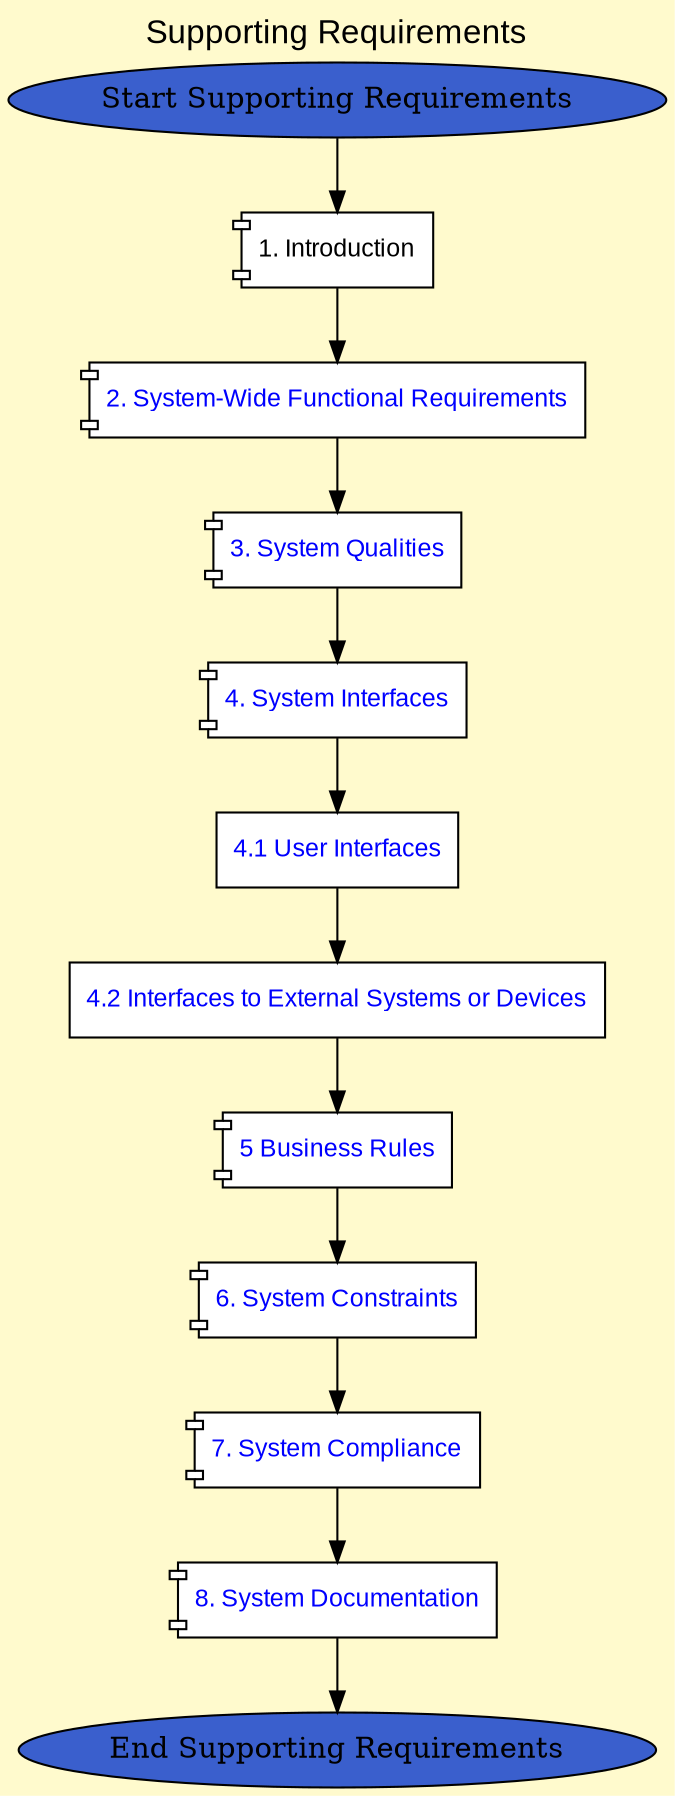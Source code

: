 digraph supportingRequirements {
  graph [
    fontsize = 16,
    fontname = Arial,
    label = "Supporting Requirements",
    labelloc = t,
    bgcolor = "lemonchiffon"
  ];
  
	"Artifact Start 1 2 1 2 1 11 0 Supporting Requirements |" -> "Artifact Section 1 2 1 2 1 11 1 Introduction |" [style=solid];
	"Artifact Section 1 2 1 2 1 11 1 Introduction |" -> "Artifact SectionWT 1 2 1 2 1 11 2 System-Wide Functional Requirements | Templates/SupportingRequirements/System-WideFunctionalRequirements.txt" [style=solid];
	"Artifact SectionWT 1 2 1 2 1 11 2 System-Wide Functional Requirements | Templates/SupportingRequirements/System-WideFunctionalRequirements.txt" -> "Artifact SectionWT 1 2 1 2 1 11 3 System Qualities | Templates/SupportingRequirements/SystemQualities.txt" [style=solid];
	"Artifact SectionWT 1 2 1 2 1 11 3 System Qualities | Templates/SupportingRequirements/SystemQualities.txt" -> "Artifact SectionWT 1 2 1 2 1 11 4 System Interfaces | Templates/SupportingRequirements/SystemInterfaces.txt" [style=solid];
	"Artifact SectionWT 1 2 1 2 1 11 4 System Interfaces | Templates/SupportingRequirements/SystemInterfaces.txt" -> "Artifact SectionWT 1 2 1 2 1 11 4.1 User Interfaces | Templates/SupportingRequirements/UserInterfaces.txt" [style=solid];
	"Artifact SectionWT 1 2 1 2 1 11 4.1 User Interfaces | Templates/SupportingRequirements/UserInterfaces.txt" -> "Artifact SectionWT 1 2 1 2 1 11 4.2 Interfaces to External Systems or Devices | Templates/SupportingRequirements/InterfacesToExternalSystemsOrDevices.txt" [style=solid];
	"Artifact SectionWT 1 2 1 2 1 11 4.2 Interfaces to External Systems or Devices | Templates/SupportingRequirements/InterfacesToExternalSystemsOrDevices.txt" -> "Artifact SectionWT 1 2 1 2 1 11 5 Business Rules | Templates/SupportingRequirements/BusinessRules.txt" [style=solid];
	"Artifact SectionWT 1 2 1 2 1 11 5 Business Rules | Templates/SupportingRequirements/BusinessRules.txt" -> "Artifact SectionWT 1 2 1 2 1 11 6 System Constraints | Templates/SupportingRequirements/SystemConstraints.txt" [style=solid];
	"Artifact SectionWT 1 2 1 2 1 11 6 System Constraints | Templates/SupportingRequirements/SystemConstraints.txt" -> "Artifact SectionWT 1 2 1 2 1 11 7 System Compliance | Templates/SupportingRequirements/SystemCompliance.txt" [style=solid];
	"Artifact SectionWT 1 2 1 2 1 11 7 System Compliance | Templates/SupportingRequirements/SystemCompliance.txt" -> "Artifact SectionWT 1 2 1 2 1 11 8 System Documentation | Templates/SupportingRequirements/SystemDocumentation.txt" [style=solid];
	"Artifact SectionWT 1 2 1 2 1 11 8 System Documentation | Templates/SupportingRequirements/SystemDocumentation.txt" -> "Artifact End 1 2 1 2 1 11 0 Supporting Requirements |" [style=solid];
    
	"Artifact Start 1 2 1 2 1 11 0 Supporting Requirements |" [shape=ellipse,label="Start Supporting Requirements",fillcolor =royalblue3,style=filled];
	"Artifact End 1 2 1 2 1 11 0 Supporting Requirements |" [shape=ellipse,label="End Supporting Requirements",fillcolor =royalblue3,style=filled];
	
	"Artifact Section 1 2 1 2 1 11 1 Introduction |" [
    		shape = component,
    		label = "1. Introduction",
    		margin="0.11,0.11",	 
    		fillcolor = white,
    		style = filled,
    		fontname = Arial,
	   		fontsize = 12
  		];	
		
	"Artifact SectionWT 1 2 1 2 1 11 2 System-Wide Functional Requirements | Templates/SupportingRequirements/System-WideFunctionalRequirements.txt" [
    		shape = component,
    		label = "2. System-Wide Functional Requirements",
    		margin="0.11,0.11",	 
			URL = "./Templates/System-WideFunctionalRequirements.txt",
    		fillcolor = white,
    		style = filled,
    		fontname = Arial,
	   		fontsize = 12,
			fontcolor = blue
  		];	
		
	"Artifact SectionWT 1 2 1 2 1 11 3 System Qualities | Templates/SupportingRequirements/SystemQualities.txt" [
    		shape = component,
    		label = "3. System Qualities",
    		margin="0.11,0.11",	 
			URL = "./Templates/SystemQualities.txt",
    		fillcolor = white,
    		style = filled,
    		fontname = Arial,
	   		fontsize = 12,
			fontcolor = blue
  		];	
		
	"Artifact SectionWT 1 2 1 2 1 11 4 System Interfaces | Templates/SupportingRequirements/SystemInterfaces.txt" [
    		shape = component,
    		label = "4. System Interfaces",
    		margin="0.11,0.11",	 
			URL = "./Templates/SystemInterfaces.txt",
    		fillcolor = white,
    		style = filled,
    		fontname = Arial,
	   		fontsize = 12,
			fontcolor = blue
  		];	
	"Artifact SectionWT 1 2 1 2 1 11 4.1 User Interfaces | Templates/SupportingRequirements/UserInterfaces.txt" [
    		shape = box,
    		label = "4.1 User Interfaces",
    		margin="0.11,0.11",	 
			URL = "./Templates/UserInterfaces.txt",
    		fillcolor = white,
    		style = filled,
    		fontname = Arial,
	   		fontsize = 12,
			fontcolor = blue
  		];	
		
	"Artifact SectionWT 1 2 1 2 1 11 4.2 Interfaces to External Systems or Devices | Templates/SupportingRequirements/InterfacesToExternalSystemsOrDevices.txt" [
    		shape = box,
    		label = "4.2 Interfaces to External Systems or Devices",
    		margin="0.11,0.11",	 
			URL = "./Templates/InterfacesToExternalSystemsOrDevices.txt",
    		fillcolor = white,
    		style = filled,
    		fontname = Arial,
	   		fontsize = 12,
			fontcolor = blue
  		];	
		
	"Artifact SectionWT 1 2 1 2 1 11 5 Business Rules | Templates/SupportingRequirements/BusinessRules.txt" [
    		shape = component,
    		label = "5 Business Rules",
    		margin="0.11,0.11",	 
			URL = "./Templates/BusinessRules.txt",
    		fillcolor = white,
    		style = filled,
    		fontname = Arial,
	   		fontsize = 12,
			fontcolor = blue
  		];	
		
	"Artifact SectionWT 1 2 1 2 1 11 6 System Constraints | Templates/SupportingRequirements/SystemConstraints.txt" [
    		shape = component,
    		label = "6. System Constraints",
    		margin="0.11,0.11",	 
			URL = "./Templates/SystemConstraints.txt",
    		fillcolor = white,
    		style = filled,
    		fontname = Arial,
	   		fontsize = 12,
			fontcolor = blue
  		];	
		
	"Artifact SectionWT 1 2 1 2 1 11 7 System Compliance | Templates/SupportingRequirements/SystemCompliance.txt" [
    		shape = component,
    		label = "7. System Compliance",
    		margin="0.11,0.11",	 
			URL = "./Templates/SystemCompliance.txt",
    		fillcolor = white,
    		style = filled,
    		fontname = Arial,
	   		fontsize = 12,
			fontcolor = blue
  		];	
		
	"Artifact SectionWT 1 2 1 2 1 11 8 System Documentation | Templates/SupportingRequirements/SystemDocumentation.txt" [
    		shape = component,
    		label = "8. System Documentation",
    		margin="0.11,0.11",	 
			URL = "./Templates/SystemDocumentation.txt",
    		fillcolor = white,
    		style = filled,
    		fontname = Arial,
	   		fontsize = 12,
			fontcolor = blue
  		];	
		
	
}